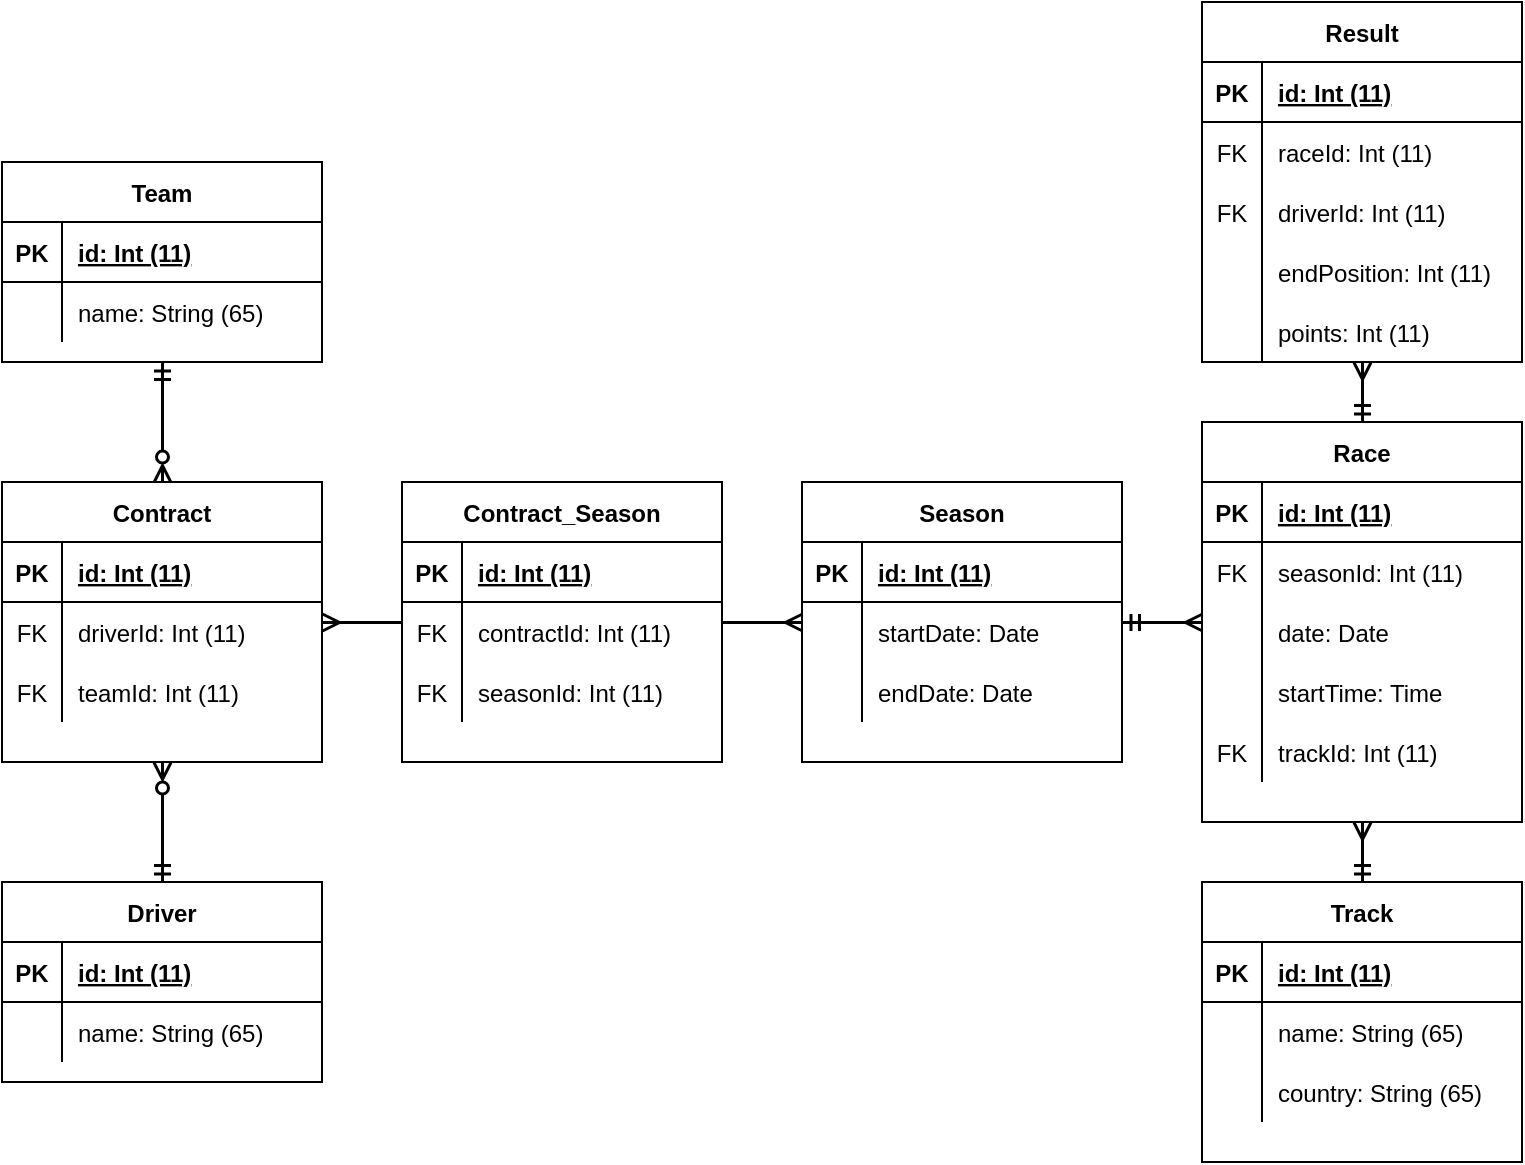 <mxfile version="18.1.1" type="device"><diagram id="csR8SN96kbVQenI9Kl1X" name="Page-1"><mxGraphModel dx="924" dy="536" grid="1" gridSize="10" guides="1" tooltips="1" connect="1" arrows="1" fold="1" page="1" pageScale="1" pageWidth="827" pageHeight="1169" math="0" shadow="0"><root><mxCell id="0"/><mxCell id="1" parent="0"/><mxCell id="cAs4QqF7SWVmI8kos9j4-8" value="" style="endArrow=ERmandOne;html=1;rounded=0;strokeWidth=1.5;endFill=0;startArrow=ERzeroToMany;startFill=0;" parent="1" source="0cGw81Fyp9mjZGkR3zNb-140" target="0cGw81Fyp9mjZGkR3zNb-191" edge="1"><mxGeometry width="50" height="50" relative="1" as="geometry"><mxPoint x="390" y="664" as="sourcePoint"/><mxPoint x="120" y="480" as="targetPoint"/></mxGeometry></mxCell><mxCell id="cAs4QqF7SWVmI8kos9j4-9" value="" style="endArrow=ERmandOne;html=1;rounded=0;strokeWidth=1.5;endFill=0;startArrow=ERzeroToMany;startFill=0;" parent="1" source="0cGw81Fyp9mjZGkR3zNb-140" target="0cGw81Fyp9mjZGkR3zNb-167" edge="1"><mxGeometry width="50" height="50" relative="1" as="geometry"><mxPoint x="210" y="170" as="sourcePoint"/><mxPoint x="121.216" y="220" as="targetPoint"/></mxGeometry></mxCell><mxCell id="0cGw81Fyp9mjZGkR3zNb-1" value="Season" style="shape=table;startSize=30;container=1;collapsible=1;childLayout=tableLayout;fixedRows=1;rowLines=0;fontStyle=1;align=center;resizeLast=1;" vertex="1" parent="1"><mxGeometry x="440" y="290" width="160" height="140" as="geometry"/></mxCell><mxCell id="0cGw81Fyp9mjZGkR3zNb-2" value="" style="shape=tableRow;horizontal=0;startSize=0;swimlaneHead=0;swimlaneBody=0;fillColor=none;collapsible=0;dropTarget=0;points=[[0,0.5],[1,0.5]];portConstraint=eastwest;top=0;left=0;right=0;bottom=1;" vertex="1" parent="0cGw81Fyp9mjZGkR3zNb-1"><mxGeometry y="30" width="160" height="30" as="geometry"/></mxCell><mxCell id="0cGw81Fyp9mjZGkR3zNb-3" value="PK" style="shape=partialRectangle;connectable=0;fillColor=none;top=0;left=0;bottom=0;right=0;fontStyle=1;overflow=hidden;" vertex="1" parent="0cGw81Fyp9mjZGkR3zNb-2"><mxGeometry width="30" height="30" as="geometry"><mxRectangle width="30" height="30" as="alternateBounds"/></mxGeometry></mxCell><mxCell id="0cGw81Fyp9mjZGkR3zNb-4" value="id: Int (11)" style="shape=partialRectangle;connectable=0;fillColor=none;top=0;left=0;bottom=0;right=0;align=left;spacingLeft=6;fontStyle=5;overflow=hidden;" vertex="1" parent="0cGw81Fyp9mjZGkR3zNb-2"><mxGeometry x="30" width="130" height="30" as="geometry"><mxRectangle width="130" height="30" as="alternateBounds"/></mxGeometry></mxCell><mxCell id="0cGw81Fyp9mjZGkR3zNb-5" value="" style="shape=tableRow;horizontal=0;startSize=0;swimlaneHead=0;swimlaneBody=0;fillColor=none;collapsible=0;dropTarget=0;points=[[0,0.5],[1,0.5]];portConstraint=eastwest;top=0;left=0;right=0;bottom=0;" vertex="1" parent="0cGw81Fyp9mjZGkR3zNb-1"><mxGeometry y="60" width="160" height="30" as="geometry"/></mxCell><mxCell id="0cGw81Fyp9mjZGkR3zNb-6" value="" style="shape=partialRectangle;connectable=0;fillColor=none;top=0;left=0;bottom=0;right=0;editable=1;overflow=hidden;" vertex="1" parent="0cGw81Fyp9mjZGkR3zNb-5"><mxGeometry width="30" height="30" as="geometry"><mxRectangle width="30" height="30" as="alternateBounds"/></mxGeometry></mxCell><mxCell id="0cGw81Fyp9mjZGkR3zNb-7" value="startDate: Date" style="shape=partialRectangle;connectable=0;fillColor=none;top=0;left=0;bottom=0;right=0;align=left;spacingLeft=6;overflow=hidden;" vertex="1" parent="0cGw81Fyp9mjZGkR3zNb-5"><mxGeometry x="30" width="130" height="30" as="geometry"><mxRectangle width="130" height="30" as="alternateBounds"/></mxGeometry></mxCell><mxCell id="0cGw81Fyp9mjZGkR3zNb-8" value="" style="shape=tableRow;horizontal=0;startSize=0;swimlaneHead=0;swimlaneBody=0;fillColor=none;collapsible=0;dropTarget=0;points=[[0,0.5],[1,0.5]];portConstraint=eastwest;top=0;left=0;right=0;bottom=0;" vertex="1" parent="0cGw81Fyp9mjZGkR3zNb-1"><mxGeometry y="90" width="160" height="30" as="geometry"/></mxCell><mxCell id="0cGw81Fyp9mjZGkR3zNb-9" value="" style="shape=partialRectangle;connectable=0;fillColor=none;top=0;left=0;bottom=0;right=0;editable=1;overflow=hidden;" vertex="1" parent="0cGw81Fyp9mjZGkR3zNb-8"><mxGeometry width="30" height="30" as="geometry"><mxRectangle width="30" height="30" as="alternateBounds"/></mxGeometry></mxCell><mxCell id="0cGw81Fyp9mjZGkR3zNb-10" value="endDate: Date" style="shape=partialRectangle;connectable=0;fillColor=none;top=0;left=0;bottom=0;right=0;align=left;spacingLeft=6;overflow=hidden;" vertex="1" parent="0cGw81Fyp9mjZGkR3zNb-8"><mxGeometry x="30" width="130" height="30" as="geometry"><mxRectangle width="130" height="30" as="alternateBounds"/></mxGeometry></mxCell><mxCell id="0cGw81Fyp9mjZGkR3zNb-18" value="Race" style="shape=table;startSize=30;container=1;collapsible=1;childLayout=tableLayout;fixedRows=1;rowLines=0;fontStyle=1;align=center;resizeLast=1;" vertex="1" parent="1"><mxGeometry x="640" y="260" width="160" height="200" as="geometry"/></mxCell><mxCell id="0cGw81Fyp9mjZGkR3zNb-19" value="" style="shape=tableRow;horizontal=0;startSize=0;swimlaneHead=0;swimlaneBody=0;fillColor=none;collapsible=0;dropTarget=0;points=[[0,0.5],[1,0.5]];portConstraint=eastwest;top=0;left=0;right=0;bottom=1;" vertex="1" parent="0cGw81Fyp9mjZGkR3zNb-18"><mxGeometry y="30" width="160" height="30" as="geometry"/></mxCell><mxCell id="0cGw81Fyp9mjZGkR3zNb-20" value="PK" style="shape=partialRectangle;connectable=0;fillColor=none;top=0;left=0;bottom=0;right=0;fontStyle=1;overflow=hidden;" vertex="1" parent="0cGw81Fyp9mjZGkR3zNb-19"><mxGeometry width="30" height="30" as="geometry"><mxRectangle width="30" height="30" as="alternateBounds"/></mxGeometry></mxCell><mxCell id="0cGw81Fyp9mjZGkR3zNb-21" value="id: Int (11)" style="shape=partialRectangle;connectable=0;fillColor=none;top=0;left=0;bottom=0;right=0;align=left;spacingLeft=6;fontStyle=5;overflow=hidden;" vertex="1" parent="0cGw81Fyp9mjZGkR3zNb-19"><mxGeometry x="30" width="130" height="30" as="geometry"><mxRectangle width="130" height="30" as="alternateBounds"/></mxGeometry></mxCell><mxCell id="0cGw81Fyp9mjZGkR3zNb-36" value="" style="shape=tableRow;horizontal=0;startSize=0;swimlaneHead=0;swimlaneBody=0;fillColor=none;collapsible=0;dropTarget=0;points=[[0,0.5],[1,0.5]];portConstraint=eastwest;top=0;left=0;right=0;bottom=0;" vertex="1" parent="0cGw81Fyp9mjZGkR3zNb-18"><mxGeometry y="60" width="160" height="30" as="geometry"/></mxCell><mxCell id="0cGw81Fyp9mjZGkR3zNb-37" value="FK" style="shape=partialRectangle;connectable=0;fillColor=none;top=0;left=0;bottom=0;right=0;editable=1;overflow=hidden;" vertex="1" parent="0cGw81Fyp9mjZGkR3zNb-36"><mxGeometry width="30" height="30" as="geometry"><mxRectangle width="30" height="30" as="alternateBounds"/></mxGeometry></mxCell><mxCell id="0cGw81Fyp9mjZGkR3zNb-38" value="seasonId: Int (11)" style="shape=partialRectangle;connectable=0;fillColor=none;top=0;left=0;bottom=0;right=0;align=left;spacingLeft=6;overflow=hidden;" vertex="1" parent="0cGw81Fyp9mjZGkR3zNb-36"><mxGeometry x="30" width="130" height="30" as="geometry"><mxRectangle width="130" height="30" as="alternateBounds"/></mxGeometry></mxCell><mxCell id="0cGw81Fyp9mjZGkR3zNb-39" value="" style="shape=tableRow;horizontal=0;startSize=0;swimlaneHead=0;swimlaneBody=0;fillColor=none;collapsible=0;dropTarget=0;points=[[0,0.5],[1,0.5]];portConstraint=eastwest;top=0;left=0;right=0;bottom=0;" vertex="1" parent="0cGw81Fyp9mjZGkR3zNb-18"><mxGeometry y="90" width="160" height="30" as="geometry"/></mxCell><mxCell id="0cGw81Fyp9mjZGkR3zNb-40" value="" style="shape=partialRectangle;connectable=0;fillColor=none;top=0;left=0;bottom=0;right=0;editable=1;overflow=hidden;" vertex="1" parent="0cGw81Fyp9mjZGkR3zNb-39"><mxGeometry width="30" height="30" as="geometry"><mxRectangle width="30" height="30" as="alternateBounds"/></mxGeometry></mxCell><mxCell id="0cGw81Fyp9mjZGkR3zNb-41" value="date: Date" style="shape=partialRectangle;connectable=0;fillColor=none;top=0;left=0;bottom=0;right=0;align=left;spacingLeft=6;overflow=hidden;" vertex="1" parent="0cGw81Fyp9mjZGkR3zNb-39"><mxGeometry x="30" width="130" height="30" as="geometry"><mxRectangle width="130" height="30" as="alternateBounds"/></mxGeometry></mxCell><mxCell id="0cGw81Fyp9mjZGkR3zNb-42" value="" style="shape=tableRow;horizontal=0;startSize=0;swimlaneHead=0;swimlaneBody=0;fillColor=none;collapsible=0;dropTarget=0;points=[[0,0.5],[1,0.5]];portConstraint=eastwest;top=0;left=0;right=0;bottom=0;" vertex="1" parent="0cGw81Fyp9mjZGkR3zNb-18"><mxGeometry y="120" width="160" height="30" as="geometry"/></mxCell><mxCell id="0cGw81Fyp9mjZGkR3zNb-43" value="" style="shape=partialRectangle;connectable=0;fillColor=none;top=0;left=0;bottom=0;right=0;editable=1;overflow=hidden;" vertex="1" parent="0cGw81Fyp9mjZGkR3zNb-42"><mxGeometry width="30" height="30" as="geometry"><mxRectangle width="30" height="30" as="alternateBounds"/></mxGeometry></mxCell><mxCell id="0cGw81Fyp9mjZGkR3zNb-44" value="startTime: Time" style="shape=partialRectangle;connectable=0;fillColor=none;top=0;left=0;bottom=0;right=0;align=left;spacingLeft=6;overflow=hidden;" vertex="1" parent="0cGw81Fyp9mjZGkR3zNb-42"><mxGeometry x="30" width="130" height="30" as="geometry"><mxRectangle width="130" height="30" as="alternateBounds"/></mxGeometry></mxCell><mxCell id="0cGw81Fyp9mjZGkR3zNb-164" value="" style="shape=tableRow;horizontal=0;startSize=0;swimlaneHead=0;swimlaneBody=0;fillColor=none;collapsible=0;dropTarget=0;points=[[0,0.5],[1,0.5]];portConstraint=eastwest;top=0;left=0;right=0;bottom=0;strokeWidth=1;" vertex="1" parent="0cGw81Fyp9mjZGkR3zNb-18"><mxGeometry y="150" width="160" height="30" as="geometry"/></mxCell><mxCell id="0cGw81Fyp9mjZGkR3zNb-165" value="FK" style="shape=partialRectangle;connectable=0;fillColor=none;top=0;left=0;bottom=0;right=0;editable=1;overflow=hidden;strokeWidth=1;" vertex="1" parent="0cGw81Fyp9mjZGkR3zNb-164"><mxGeometry width="30" height="30" as="geometry"><mxRectangle width="30" height="30" as="alternateBounds"/></mxGeometry></mxCell><mxCell id="0cGw81Fyp9mjZGkR3zNb-166" value="trackId: Int (11)" style="shape=partialRectangle;connectable=0;fillColor=none;top=0;left=0;bottom=0;right=0;align=left;spacingLeft=6;overflow=hidden;strokeWidth=1;" vertex="1" parent="0cGw81Fyp9mjZGkR3zNb-164"><mxGeometry x="30" width="130" height="30" as="geometry"><mxRectangle width="130" height="30" as="alternateBounds"/></mxGeometry></mxCell><mxCell id="0cGw81Fyp9mjZGkR3zNb-31" value="" style="endArrow=ERmandOne;html=1;rounded=0;endFill=0;strokeWidth=1.5;startArrow=ERmany;startFill=0;" edge="1" parent="1" source="0cGw81Fyp9mjZGkR3zNb-18" target="0cGw81Fyp9mjZGkR3zNb-1"><mxGeometry width="50" height="50" relative="1" as="geometry"><mxPoint x="390" y="780" as="sourcePoint"/><mxPoint x="440" y="730" as="targetPoint"/></mxGeometry></mxCell><mxCell id="0cGw81Fyp9mjZGkR3zNb-45" value="Track" style="shape=table;startSize=30;container=1;collapsible=1;childLayout=tableLayout;fixedRows=1;rowLines=0;fontStyle=1;align=center;resizeLast=1;" vertex="1" parent="1"><mxGeometry x="640" y="490" width="160" height="140" as="geometry"/></mxCell><mxCell id="0cGw81Fyp9mjZGkR3zNb-46" value="" style="shape=tableRow;horizontal=0;startSize=0;swimlaneHead=0;swimlaneBody=0;fillColor=none;collapsible=0;dropTarget=0;points=[[0,0.5],[1,0.5]];portConstraint=eastwest;top=0;left=0;right=0;bottom=1;" vertex="1" parent="0cGw81Fyp9mjZGkR3zNb-45"><mxGeometry y="30" width="160" height="30" as="geometry"/></mxCell><mxCell id="0cGw81Fyp9mjZGkR3zNb-47" value="PK" style="shape=partialRectangle;connectable=0;fillColor=none;top=0;left=0;bottom=0;right=0;fontStyle=1;overflow=hidden;" vertex="1" parent="0cGw81Fyp9mjZGkR3zNb-46"><mxGeometry width="30" height="30" as="geometry"><mxRectangle width="30" height="30" as="alternateBounds"/></mxGeometry></mxCell><mxCell id="0cGw81Fyp9mjZGkR3zNb-48" value="id: Int (11)" style="shape=partialRectangle;connectable=0;fillColor=none;top=0;left=0;bottom=0;right=0;align=left;spacingLeft=6;fontStyle=5;overflow=hidden;" vertex="1" parent="0cGw81Fyp9mjZGkR3zNb-46"><mxGeometry x="30" width="130" height="30" as="geometry"><mxRectangle width="130" height="30" as="alternateBounds"/></mxGeometry></mxCell><mxCell id="0cGw81Fyp9mjZGkR3zNb-70" value="" style="shape=tableRow;horizontal=0;startSize=0;swimlaneHead=0;swimlaneBody=0;fillColor=none;collapsible=0;dropTarget=0;points=[[0,0.5],[1,0.5]];portConstraint=eastwest;top=0;left=0;right=0;bottom=0;" vertex="1" parent="0cGw81Fyp9mjZGkR3zNb-45"><mxGeometry y="60" width="160" height="30" as="geometry"/></mxCell><mxCell id="0cGw81Fyp9mjZGkR3zNb-71" value="" style="shape=partialRectangle;connectable=0;fillColor=none;top=0;left=0;bottom=0;right=0;editable=1;overflow=hidden;" vertex="1" parent="0cGw81Fyp9mjZGkR3zNb-70"><mxGeometry width="30" height="30" as="geometry"><mxRectangle width="30" height="30" as="alternateBounds"/></mxGeometry></mxCell><mxCell id="0cGw81Fyp9mjZGkR3zNb-72" value="name: String (65)" style="shape=partialRectangle;connectable=0;fillColor=none;top=0;left=0;bottom=0;right=0;align=left;spacingLeft=6;overflow=hidden;" vertex="1" parent="0cGw81Fyp9mjZGkR3zNb-70"><mxGeometry x="30" width="130" height="30" as="geometry"><mxRectangle width="130" height="30" as="alternateBounds"/></mxGeometry></mxCell><mxCell id="0cGw81Fyp9mjZGkR3zNb-187" value="" style="shape=tableRow;horizontal=0;startSize=0;swimlaneHead=0;swimlaneBody=0;fillColor=none;collapsible=0;dropTarget=0;points=[[0,0.5],[1,0.5]];portConstraint=eastwest;top=0;left=0;right=0;bottom=0;strokeWidth=1;" vertex="1" parent="0cGw81Fyp9mjZGkR3zNb-45"><mxGeometry y="90" width="160" height="30" as="geometry"/></mxCell><mxCell id="0cGw81Fyp9mjZGkR3zNb-188" value="" style="shape=partialRectangle;connectable=0;fillColor=none;top=0;left=0;bottom=0;right=0;editable=1;overflow=hidden;strokeWidth=1;" vertex="1" parent="0cGw81Fyp9mjZGkR3zNb-187"><mxGeometry width="30" height="30" as="geometry"><mxRectangle width="30" height="30" as="alternateBounds"/></mxGeometry></mxCell><mxCell id="0cGw81Fyp9mjZGkR3zNb-189" value="country: String (65)" style="shape=partialRectangle;connectable=0;fillColor=none;top=0;left=0;bottom=0;right=0;align=left;spacingLeft=6;overflow=hidden;strokeWidth=1;" vertex="1" parent="0cGw81Fyp9mjZGkR3zNb-187"><mxGeometry x="30" width="130" height="30" as="geometry"><mxRectangle width="130" height="30" as="alternateBounds"/></mxGeometry></mxCell><mxCell id="0cGw81Fyp9mjZGkR3zNb-58" value="" style="endArrow=ERmandOne;html=1;rounded=0;strokeWidth=1.5;endFill=0;startArrow=ERmany;startFill=0;" edge="1" parent="1" source="0cGw81Fyp9mjZGkR3zNb-18" target="0cGw81Fyp9mjZGkR3zNb-45"><mxGeometry width="50" height="50" relative="1" as="geometry"><mxPoint x="260" y="950" as="sourcePoint"/><mxPoint x="310" y="900" as="targetPoint"/></mxGeometry></mxCell><mxCell id="0cGw81Fyp9mjZGkR3zNb-73" value="Result" style="shape=table;startSize=30;container=1;collapsible=1;childLayout=tableLayout;fixedRows=1;rowLines=0;fontStyle=1;align=center;resizeLast=1;" vertex="1" parent="1"><mxGeometry x="640" y="50" width="160" height="180" as="geometry"/></mxCell><mxCell id="0cGw81Fyp9mjZGkR3zNb-74" value="" style="shape=tableRow;horizontal=0;startSize=0;swimlaneHead=0;swimlaneBody=0;fillColor=none;collapsible=0;dropTarget=0;points=[[0,0.5],[1,0.5]];portConstraint=eastwest;top=0;left=0;right=0;bottom=1;" vertex="1" parent="0cGw81Fyp9mjZGkR3zNb-73"><mxGeometry y="30" width="160" height="30" as="geometry"/></mxCell><mxCell id="0cGw81Fyp9mjZGkR3zNb-75" value="PK" style="shape=partialRectangle;connectable=0;fillColor=none;top=0;left=0;bottom=0;right=0;fontStyle=1;overflow=hidden;" vertex="1" parent="0cGw81Fyp9mjZGkR3zNb-74"><mxGeometry width="30" height="30" as="geometry"><mxRectangle width="30" height="30" as="alternateBounds"/></mxGeometry></mxCell><mxCell id="0cGw81Fyp9mjZGkR3zNb-76" value="id: Int (11)" style="shape=partialRectangle;connectable=0;fillColor=none;top=0;left=0;bottom=0;right=0;align=left;spacingLeft=6;fontStyle=5;overflow=hidden;" vertex="1" parent="0cGw81Fyp9mjZGkR3zNb-74"><mxGeometry x="30" width="130" height="30" as="geometry"><mxRectangle width="130" height="30" as="alternateBounds"/></mxGeometry></mxCell><mxCell id="0cGw81Fyp9mjZGkR3zNb-77" value="" style="shape=tableRow;horizontal=0;startSize=0;swimlaneHead=0;swimlaneBody=0;fillColor=none;collapsible=0;dropTarget=0;points=[[0,0.5],[1,0.5]];portConstraint=eastwest;top=0;left=0;right=0;bottom=0;" vertex="1" parent="0cGw81Fyp9mjZGkR3zNb-73"><mxGeometry y="60" width="160" height="30" as="geometry"/></mxCell><mxCell id="0cGw81Fyp9mjZGkR3zNb-78" value="FK" style="shape=partialRectangle;connectable=0;fillColor=none;top=0;left=0;bottom=0;right=0;editable=1;overflow=hidden;" vertex="1" parent="0cGw81Fyp9mjZGkR3zNb-77"><mxGeometry width="30" height="30" as="geometry"><mxRectangle width="30" height="30" as="alternateBounds"/></mxGeometry></mxCell><mxCell id="0cGw81Fyp9mjZGkR3zNb-79" value="raceId: Int (11)" style="shape=partialRectangle;connectable=0;fillColor=none;top=0;left=0;bottom=0;right=0;align=left;spacingLeft=6;overflow=hidden;" vertex="1" parent="0cGw81Fyp9mjZGkR3zNb-77"><mxGeometry x="30" width="130" height="30" as="geometry"><mxRectangle width="130" height="30" as="alternateBounds"/></mxGeometry></mxCell><mxCell id="0cGw81Fyp9mjZGkR3zNb-80" value="" style="shape=tableRow;horizontal=0;startSize=0;swimlaneHead=0;swimlaneBody=0;fillColor=none;collapsible=0;dropTarget=0;points=[[0,0.5],[1,0.5]];portConstraint=eastwest;top=0;left=0;right=0;bottom=0;" vertex="1" parent="0cGw81Fyp9mjZGkR3zNb-73"><mxGeometry y="90" width="160" height="30" as="geometry"/></mxCell><mxCell id="0cGw81Fyp9mjZGkR3zNb-81" value="FK" style="shape=partialRectangle;connectable=0;fillColor=none;top=0;left=0;bottom=0;right=0;editable=1;overflow=hidden;" vertex="1" parent="0cGw81Fyp9mjZGkR3zNb-80"><mxGeometry width="30" height="30" as="geometry"><mxRectangle width="30" height="30" as="alternateBounds"/></mxGeometry></mxCell><mxCell id="0cGw81Fyp9mjZGkR3zNb-82" value="driverId: Int (11)" style="shape=partialRectangle;connectable=0;fillColor=none;top=0;left=0;bottom=0;right=0;align=left;spacingLeft=6;overflow=hidden;" vertex="1" parent="0cGw81Fyp9mjZGkR3zNb-80"><mxGeometry x="30" width="130" height="30" as="geometry"><mxRectangle width="130" height="30" as="alternateBounds"/></mxGeometry></mxCell><mxCell id="0cGw81Fyp9mjZGkR3zNb-83" value="" style="shape=tableRow;horizontal=0;startSize=0;swimlaneHead=0;swimlaneBody=0;fillColor=none;collapsible=0;dropTarget=0;points=[[0,0.5],[1,0.5]];portConstraint=eastwest;top=0;left=0;right=0;bottom=0;" vertex="1" parent="0cGw81Fyp9mjZGkR3zNb-73"><mxGeometry y="120" width="160" height="30" as="geometry"/></mxCell><mxCell id="0cGw81Fyp9mjZGkR3zNb-84" value="" style="shape=partialRectangle;connectable=0;fillColor=none;top=0;left=0;bottom=0;right=0;editable=1;overflow=hidden;" vertex="1" parent="0cGw81Fyp9mjZGkR3zNb-83"><mxGeometry width="30" height="30" as="geometry"><mxRectangle width="30" height="30" as="alternateBounds"/></mxGeometry></mxCell><mxCell id="0cGw81Fyp9mjZGkR3zNb-85" value="endPosition: Int (11)" style="shape=partialRectangle;connectable=0;fillColor=none;top=0;left=0;bottom=0;right=0;align=left;spacingLeft=6;overflow=hidden;" vertex="1" parent="0cGw81Fyp9mjZGkR3zNb-83"><mxGeometry x="30" width="130" height="30" as="geometry"><mxRectangle width="130" height="30" as="alternateBounds"/></mxGeometry></mxCell><mxCell id="0cGw81Fyp9mjZGkR3zNb-110" value="" style="shape=tableRow;horizontal=0;startSize=0;swimlaneHead=0;swimlaneBody=0;fillColor=none;collapsible=0;dropTarget=0;points=[[0,0.5],[1,0.5]];portConstraint=eastwest;top=0;left=0;right=0;bottom=0;" vertex="1" parent="0cGw81Fyp9mjZGkR3zNb-73"><mxGeometry y="150" width="160" height="30" as="geometry"/></mxCell><mxCell id="0cGw81Fyp9mjZGkR3zNb-111" value="" style="shape=partialRectangle;connectable=0;fillColor=none;top=0;left=0;bottom=0;right=0;editable=1;overflow=hidden;" vertex="1" parent="0cGw81Fyp9mjZGkR3zNb-110"><mxGeometry width="30" height="30" as="geometry"><mxRectangle width="30" height="30" as="alternateBounds"/></mxGeometry></mxCell><mxCell id="0cGw81Fyp9mjZGkR3zNb-112" value="points: Int (11)" style="shape=partialRectangle;connectable=0;fillColor=none;top=0;left=0;bottom=0;right=0;align=left;spacingLeft=6;overflow=hidden;" vertex="1" parent="0cGw81Fyp9mjZGkR3zNb-110"><mxGeometry x="30" width="130" height="30" as="geometry"><mxRectangle width="130" height="30" as="alternateBounds"/></mxGeometry></mxCell><mxCell id="0cGw81Fyp9mjZGkR3zNb-86" value="" style="endArrow=ERmany;html=1;rounded=0;strokeWidth=1.5;startArrow=ERmandOne;startFill=0;endFill=0;" edge="1" parent="1" source="0cGw81Fyp9mjZGkR3zNb-18" target="0cGw81Fyp9mjZGkR3zNb-73"><mxGeometry relative="1" as="geometry"><mxPoint x="140" y="980" as="sourcePoint"/><mxPoint x="300" y="980" as="targetPoint"/></mxGeometry></mxCell><mxCell id="0cGw81Fyp9mjZGkR3zNb-113" value="Contract_Season" style="shape=table;startSize=30;container=1;collapsible=1;childLayout=tableLayout;fixedRows=1;rowLines=0;fontStyle=1;align=center;resizeLast=1;" vertex="1" parent="1"><mxGeometry x="240" y="290" width="160" height="140" as="geometry"/></mxCell><mxCell id="0cGw81Fyp9mjZGkR3zNb-114" value="" style="shape=tableRow;horizontal=0;startSize=0;swimlaneHead=0;swimlaneBody=0;fillColor=none;collapsible=0;dropTarget=0;points=[[0,0.5],[1,0.5]];portConstraint=eastwest;top=0;left=0;right=0;bottom=1;" vertex="1" parent="0cGw81Fyp9mjZGkR3zNb-113"><mxGeometry y="30" width="160" height="30" as="geometry"/></mxCell><mxCell id="0cGw81Fyp9mjZGkR3zNb-115" value="PK" style="shape=partialRectangle;connectable=0;fillColor=none;top=0;left=0;bottom=0;right=0;fontStyle=1;overflow=hidden;" vertex="1" parent="0cGw81Fyp9mjZGkR3zNb-114"><mxGeometry width="30" height="30" as="geometry"><mxRectangle width="30" height="30" as="alternateBounds"/></mxGeometry></mxCell><mxCell id="0cGw81Fyp9mjZGkR3zNb-116" value="id: Int (11)" style="shape=partialRectangle;connectable=0;fillColor=none;top=0;left=0;bottom=0;right=0;align=left;spacingLeft=6;fontStyle=5;overflow=hidden;" vertex="1" parent="0cGw81Fyp9mjZGkR3zNb-114"><mxGeometry x="30" width="130" height="30" as="geometry"><mxRectangle width="130" height="30" as="alternateBounds"/></mxGeometry></mxCell><mxCell id="0cGw81Fyp9mjZGkR3zNb-117" value="" style="shape=tableRow;horizontal=0;startSize=0;swimlaneHead=0;swimlaneBody=0;fillColor=none;collapsible=0;dropTarget=0;points=[[0,0.5],[1,0.5]];portConstraint=eastwest;top=0;left=0;right=0;bottom=0;" vertex="1" parent="0cGw81Fyp9mjZGkR3zNb-113"><mxGeometry y="60" width="160" height="30" as="geometry"/></mxCell><mxCell id="0cGw81Fyp9mjZGkR3zNb-118" value="FK" style="shape=partialRectangle;connectable=0;fillColor=none;top=0;left=0;bottom=0;right=0;editable=1;overflow=hidden;" vertex="1" parent="0cGw81Fyp9mjZGkR3zNb-117"><mxGeometry width="30" height="30" as="geometry"><mxRectangle width="30" height="30" as="alternateBounds"/></mxGeometry></mxCell><mxCell id="0cGw81Fyp9mjZGkR3zNb-119" value="contractId: Int (11)" style="shape=partialRectangle;connectable=0;fillColor=none;top=0;left=0;bottom=0;right=0;align=left;spacingLeft=6;overflow=hidden;" vertex="1" parent="0cGw81Fyp9mjZGkR3zNb-117"><mxGeometry x="30" width="130" height="30" as="geometry"><mxRectangle width="130" height="30" as="alternateBounds"/></mxGeometry></mxCell><mxCell id="0cGw81Fyp9mjZGkR3zNb-120" value="" style="shape=tableRow;horizontal=0;startSize=0;swimlaneHead=0;swimlaneBody=0;fillColor=none;collapsible=0;dropTarget=0;points=[[0,0.5],[1,0.5]];portConstraint=eastwest;top=0;left=0;right=0;bottom=0;" vertex="1" parent="0cGw81Fyp9mjZGkR3zNb-113"><mxGeometry y="90" width="160" height="30" as="geometry"/></mxCell><mxCell id="0cGw81Fyp9mjZGkR3zNb-121" value="FK" style="shape=partialRectangle;connectable=0;fillColor=none;top=0;left=0;bottom=0;right=0;editable=1;overflow=hidden;" vertex="1" parent="0cGw81Fyp9mjZGkR3zNb-120"><mxGeometry width="30" height="30" as="geometry"><mxRectangle width="30" height="30" as="alternateBounds"/></mxGeometry></mxCell><mxCell id="0cGw81Fyp9mjZGkR3zNb-122" value="seasonId: Int (11)" style="shape=partialRectangle;connectable=0;fillColor=none;top=0;left=0;bottom=0;right=0;align=left;spacingLeft=6;overflow=hidden;" vertex="1" parent="0cGw81Fyp9mjZGkR3zNb-120"><mxGeometry x="30" width="130" height="30" as="geometry"><mxRectangle width="130" height="30" as="alternateBounds"/></mxGeometry></mxCell><mxCell id="0cGw81Fyp9mjZGkR3zNb-126" value="" style="endArrow=none;html=1;rounded=0;strokeWidth=1.5;startArrow=ERmany;startFill=0;endFill=0;" edge="1" parent="1" source="0cGw81Fyp9mjZGkR3zNb-1" target="0cGw81Fyp9mjZGkR3zNb-113"><mxGeometry relative="1" as="geometry"><mxPoint x="220" y="490" as="sourcePoint"/><mxPoint x="380" y="490" as="targetPoint"/></mxGeometry></mxCell><mxCell id="0cGw81Fyp9mjZGkR3zNb-140" value="Contract" style="shape=table;startSize=30;container=1;collapsible=1;childLayout=tableLayout;fixedRows=1;rowLines=0;fontStyle=1;align=center;resizeLast=1;strokeWidth=1;fillColor=default;" vertex="1" parent="1"><mxGeometry x="40" y="290" width="160" height="140" as="geometry"/></mxCell><mxCell id="0cGw81Fyp9mjZGkR3zNb-141" value="" style="shape=tableRow;horizontal=0;startSize=0;swimlaneHead=0;swimlaneBody=0;fillColor=none;collapsible=0;dropTarget=0;points=[[0,0.5],[1,0.5]];portConstraint=eastwest;top=0;left=0;right=0;bottom=1;strokeWidth=1;" vertex="1" parent="0cGw81Fyp9mjZGkR3zNb-140"><mxGeometry y="30" width="160" height="30" as="geometry"/></mxCell><mxCell id="0cGw81Fyp9mjZGkR3zNb-142" value="PK" style="shape=partialRectangle;connectable=0;fillColor=none;top=0;left=0;bottom=0;right=0;fontStyle=1;overflow=hidden;dashed=1;dashPattern=1 2;strokeWidth=2;" vertex="1" parent="0cGw81Fyp9mjZGkR3zNb-141"><mxGeometry width="30" height="30" as="geometry"><mxRectangle width="30" height="30" as="alternateBounds"/></mxGeometry></mxCell><mxCell id="0cGw81Fyp9mjZGkR3zNb-143" value="id: Int (11)" style="shape=partialRectangle;connectable=0;fillColor=none;top=0;left=0;bottom=0;right=0;align=left;spacingLeft=6;fontStyle=5;overflow=hidden;dashed=1;dashPattern=1 2;strokeWidth=2;" vertex="1" parent="0cGw81Fyp9mjZGkR3zNb-141"><mxGeometry x="30" width="130" height="30" as="geometry"><mxRectangle width="130" height="30" as="alternateBounds"/></mxGeometry></mxCell><mxCell id="0cGw81Fyp9mjZGkR3zNb-144" value="" style="shape=tableRow;horizontal=0;startSize=0;swimlaneHead=0;swimlaneBody=0;fillColor=none;collapsible=0;dropTarget=0;points=[[0,0.5],[1,0.5]];portConstraint=eastwest;top=0;left=0;right=0;bottom=0;dashed=1;dashPattern=1 2;strokeWidth=2;" vertex="1" parent="0cGw81Fyp9mjZGkR3zNb-140"><mxGeometry y="60" width="160" height="30" as="geometry"/></mxCell><mxCell id="0cGw81Fyp9mjZGkR3zNb-145" value="FK" style="shape=partialRectangle;connectable=0;fillColor=none;top=0;left=0;bottom=0;right=0;editable=1;overflow=hidden;dashed=1;dashPattern=1 2;strokeWidth=2;" vertex="1" parent="0cGw81Fyp9mjZGkR3zNb-144"><mxGeometry width="30" height="30" as="geometry"><mxRectangle width="30" height="30" as="alternateBounds"/></mxGeometry></mxCell><mxCell id="0cGw81Fyp9mjZGkR3zNb-146" value="driverId: Int (11)" style="shape=partialRectangle;connectable=0;fillColor=none;top=0;left=0;bottom=0;right=0;align=left;spacingLeft=6;overflow=hidden;dashed=1;dashPattern=1 2;strokeWidth=2;" vertex="1" parent="0cGw81Fyp9mjZGkR3zNb-144"><mxGeometry x="30" width="130" height="30" as="geometry"><mxRectangle width="130" height="30" as="alternateBounds"/></mxGeometry></mxCell><mxCell id="0cGw81Fyp9mjZGkR3zNb-147" value="" style="shape=tableRow;horizontal=0;startSize=0;swimlaneHead=0;swimlaneBody=0;fillColor=none;collapsible=0;dropTarget=0;points=[[0,0.5],[1,0.5]];portConstraint=eastwest;top=0;left=0;right=0;bottom=0;dashed=1;dashPattern=1 2;strokeWidth=2;" vertex="1" parent="0cGw81Fyp9mjZGkR3zNb-140"><mxGeometry y="90" width="160" height="30" as="geometry"/></mxCell><mxCell id="0cGw81Fyp9mjZGkR3zNb-148" value="FK" style="shape=partialRectangle;connectable=0;fillColor=none;top=0;left=0;bottom=0;right=0;editable=1;overflow=hidden;dashed=1;dashPattern=1 2;strokeWidth=2;" vertex="1" parent="0cGw81Fyp9mjZGkR3zNb-147"><mxGeometry width="30" height="30" as="geometry"><mxRectangle width="30" height="30" as="alternateBounds"/></mxGeometry></mxCell><mxCell id="0cGw81Fyp9mjZGkR3zNb-149" value="teamId: Int (11)" style="shape=partialRectangle;connectable=0;fillColor=none;top=0;left=0;bottom=0;right=0;align=left;spacingLeft=6;overflow=hidden;dashed=1;dashPattern=1 2;strokeWidth=2;" vertex="1" parent="0cGw81Fyp9mjZGkR3zNb-147"><mxGeometry x="30" width="130" height="30" as="geometry"><mxRectangle width="130" height="30" as="alternateBounds"/></mxGeometry></mxCell><mxCell id="0cGw81Fyp9mjZGkR3zNb-153" value="" style="endArrow=none;html=1;rounded=0;strokeWidth=1.5;startArrow=ERmany;startFill=0;endFill=0;" edge="1" parent="1" source="0cGw81Fyp9mjZGkR3zNb-140" target="0cGw81Fyp9mjZGkR3zNb-113"><mxGeometry relative="1" as="geometry"><mxPoint x="240" y="370" as="sourcePoint"/><mxPoint x="400" y="370" as="targetPoint"/></mxGeometry></mxCell><mxCell id="0cGw81Fyp9mjZGkR3zNb-167" value="Team" style="shape=table;startSize=30;container=1;collapsible=1;childLayout=tableLayout;fixedRows=1;rowLines=0;fontStyle=1;align=center;resizeLast=1;strokeWidth=1;fillColor=default;" vertex="1" parent="1"><mxGeometry x="40" y="130" width="160" height="100" as="geometry"/></mxCell><mxCell id="0cGw81Fyp9mjZGkR3zNb-168" value="" style="shape=tableRow;horizontal=0;startSize=0;swimlaneHead=0;swimlaneBody=0;fillColor=none;collapsible=0;dropTarget=0;points=[[0,0.5],[1,0.5]];portConstraint=eastwest;top=0;left=0;right=0;bottom=1;strokeWidth=1;" vertex="1" parent="0cGw81Fyp9mjZGkR3zNb-167"><mxGeometry y="30" width="160" height="30" as="geometry"/></mxCell><mxCell id="0cGw81Fyp9mjZGkR3zNb-169" value="PK" style="shape=partialRectangle;connectable=0;fillColor=none;top=0;left=0;bottom=0;right=0;fontStyle=1;overflow=hidden;dashed=1;dashPattern=1 2;strokeWidth=2;" vertex="1" parent="0cGw81Fyp9mjZGkR3zNb-168"><mxGeometry width="30" height="30" as="geometry"><mxRectangle width="30" height="30" as="alternateBounds"/></mxGeometry></mxCell><mxCell id="0cGw81Fyp9mjZGkR3zNb-170" value="id: Int (11)" style="shape=partialRectangle;connectable=0;fillColor=none;top=0;left=0;bottom=0;right=0;align=left;spacingLeft=6;fontStyle=5;overflow=hidden;dashed=1;dashPattern=1 2;strokeWidth=2;" vertex="1" parent="0cGw81Fyp9mjZGkR3zNb-168"><mxGeometry x="30" width="130" height="30" as="geometry"><mxRectangle width="130" height="30" as="alternateBounds"/></mxGeometry></mxCell><mxCell id="0cGw81Fyp9mjZGkR3zNb-171" value="" style="shape=tableRow;horizontal=0;startSize=0;swimlaneHead=0;swimlaneBody=0;fillColor=none;collapsible=0;dropTarget=0;points=[[0,0.5],[1,0.5]];portConstraint=eastwest;top=0;left=0;right=0;bottom=0;dashed=1;dashPattern=1 2;strokeWidth=2;" vertex="1" parent="0cGw81Fyp9mjZGkR3zNb-167"><mxGeometry y="60" width="160" height="30" as="geometry"/></mxCell><mxCell id="0cGw81Fyp9mjZGkR3zNb-172" value="" style="shape=partialRectangle;connectable=0;fillColor=none;top=0;left=0;bottom=0;right=0;editable=1;overflow=hidden;dashed=1;dashPattern=1 2;strokeWidth=2;" vertex="1" parent="0cGw81Fyp9mjZGkR3zNb-171"><mxGeometry width="30" height="30" as="geometry"><mxRectangle width="30" height="30" as="alternateBounds"/></mxGeometry></mxCell><mxCell id="0cGw81Fyp9mjZGkR3zNb-173" value="name: String (65)" style="shape=partialRectangle;connectable=0;fillColor=none;top=0;left=0;bottom=0;right=0;align=left;spacingLeft=6;overflow=hidden;dashed=1;dashPattern=1 2;strokeWidth=2;" vertex="1" parent="0cGw81Fyp9mjZGkR3zNb-171"><mxGeometry x="30" width="130" height="30" as="geometry"><mxRectangle width="130" height="30" as="alternateBounds"/></mxGeometry></mxCell><mxCell id="0cGw81Fyp9mjZGkR3zNb-191" value="Driver" style="shape=table;startSize=30;container=1;collapsible=1;childLayout=tableLayout;fixedRows=1;rowLines=0;fontStyle=1;align=center;resizeLast=1;strokeWidth=1;fillColor=default;" vertex="1" parent="1"><mxGeometry x="40" y="490" width="160" height="100" as="geometry"/></mxCell><mxCell id="0cGw81Fyp9mjZGkR3zNb-192" value="" style="shape=tableRow;horizontal=0;startSize=0;swimlaneHead=0;swimlaneBody=0;fillColor=none;collapsible=0;dropTarget=0;points=[[0,0.5],[1,0.5]];portConstraint=eastwest;top=0;left=0;right=0;bottom=1;strokeWidth=1;" vertex="1" parent="0cGw81Fyp9mjZGkR3zNb-191"><mxGeometry y="30" width="160" height="30" as="geometry"/></mxCell><mxCell id="0cGw81Fyp9mjZGkR3zNb-193" value="PK" style="shape=partialRectangle;connectable=0;fillColor=none;top=0;left=0;bottom=0;right=0;fontStyle=1;overflow=hidden;dashed=1;dashPattern=1 2;strokeWidth=2;" vertex="1" parent="0cGw81Fyp9mjZGkR3zNb-192"><mxGeometry width="30" height="30" as="geometry"><mxRectangle width="30" height="30" as="alternateBounds"/></mxGeometry></mxCell><mxCell id="0cGw81Fyp9mjZGkR3zNb-194" value="id: Int (11)" style="shape=partialRectangle;connectable=0;fillColor=none;top=0;left=0;bottom=0;right=0;align=left;spacingLeft=6;fontStyle=5;overflow=hidden;dashed=1;dashPattern=1 2;strokeWidth=2;" vertex="1" parent="0cGw81Fyp9mjZGkR3zNb-192"><mxGeometry x="30" width="130" height="30" as="geometry"><mxRectangle width="130" height="30" as="alternateBounds"/></mxGeometry></mxCell><mxCell id="0cGw81Fyp9mjZGkR3zNb-195" value="" style="shape=tableRow;horizontal=0;startSize=0;swimlaneHead=0;swimlaneBody=0;fillColor=none;collapsible=0;dropTarget=0;points=[[0,0.5],[1,0.5]];portConstraint=eastwest;top=0;left=0;right=0;bottom=0;dashed=1;dashPattern=1 2;strokeWidth=2;" vertex="1" parent="0cGw81Fyp9mjZGkR3zNb-191"><mxGeometry y="60" width="160" height="30" as="geometry"/></mxCell><mxCell id="0cGw81Fyp9mjZGkR3zNb-196" value="" style="shape=partialRectangle;connectable=0;fillColor=none;top=0;left=0;bottom=0;right=0;editable=1;overflow=hidden;dashed=1;dashPattern=1 2;strokeWidth=2;" vertex="1" parent="0cGw81Fyp9mjZGkR3zNb-195"><mxGeometry width="30" height="30" as="geometry"><mxRectangle width="30" height="30" as="alternateBounds"/></mxGeometry></mxCell><mxCell id="0cGw81Fyp9mjZGkR3zNb-197" value="name: String (65)" style="shape=partialRectangle;connectable=0;fillColor=none;top=0;left=0;bottom=0;right=0;align=left;spacingLeft=6;overflow=hidden;dashed=1;dashPattern=1 2;strokeWidth=2;" vertex="1" parent="0cGw81Fyp9mjZGkR3zNb-195"><mxGeometry x="30" width="130" height="30" as="geometry"><mxRectangle width="130" height="30" as="alternateBounds"/></mxGeometry></mxCell></root></mxGraphModel></diagram></mxfile>
